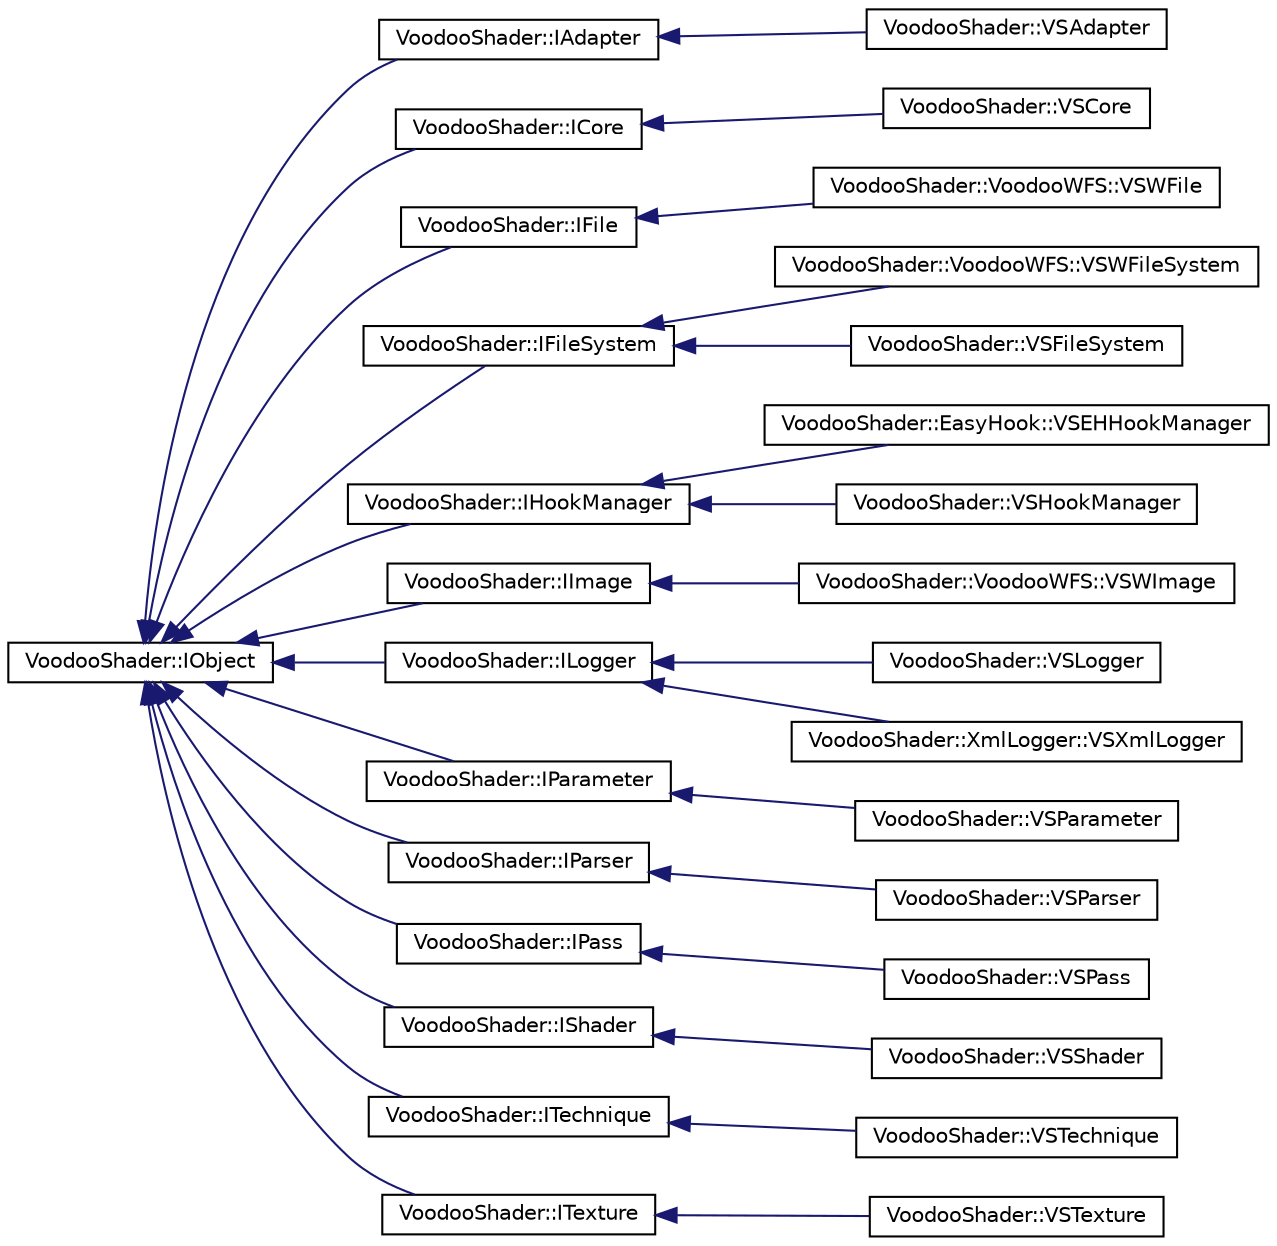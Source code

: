digraph G
{
  edge [fontname="Helvetica",fontsize="10",labelfontname="Helvetica",labelfontsize="10"];
  node [fontname="Helvetica",fontsize="10",shape=record];
  rankdir="LR";
  Node1 [label="VoodooShader::IObject",height=0.2,width=0.4,color="black", fillcolor="white", style="filled",URL="$class_voodoo_shader_1_1_i_object.html",tooltip="Defines a simple interface all Voodoo objects from dynamic modules must inherit."];
  Node1 -> Node2 [dir="back",color="midnightblue",fontsize="10",style="solid",fontname="Helvetica"];
  Node2 [label="VoodooShader::IAdapter",height=0.2,width=0.4,color="black", fillcolor="white", style="filled",URL="$class_voodoo_shader_1_1_i_adapter.html",tooltip="Graphics adapter class, responsible for interfacing the Voodoo core with a given graphics API..."];
  Node2 -> Node3 [dir="back",color="midnightblue",fontsize="10",style="solid",fontname="Helvetica"];
  Node3 [label="VoodooShader::VSAdapter",height=0.2,width=0.4,color="black", fillcolor="white", style="filled",URL="$class_voodoo_shader_1_1_v_s_adapter.html"];
  Node1 -> Node4 [dir="back",color="midnightblue",fontsize="10",style="solid",fontname="Helvetica"];
  Node4 [label="VoodooShader::ICore",height=0.2,width=0.4,color="black", fillcolor="white", style="filled",URL="$class_voodoo_shader_1_1_i_core.html",tooltip="ICore engine class for the Voodoo Shader Framework."];
  Node4 -> Node5 [dir="back",color="midnightblue",fontsize="10",style="solid",fontname="Helvetica"];
  Node5 [label="VoodooShader::VSCore",height=0.2,width=0.4,color="black", fillcolor="white", style="filled",URL="$class_voodoo_shader_1_1_v_s_core.html",tooltip="ICore engine class for the Voodoo Shader Framework."];
  Node1 -> Node6 [dir="back",color="midnightblue",fontsize="10",style="solid",fontname="Helvetica"];
  Node6 [label="VoodooShader::IFile",height=0.2,width=0.4,color="black", fillcolor="white", style="filled",URL="$class_voodoo_shader_1_1_i_file.html"];
  Node6 -> Node7 [dir="back",color="midnightblue",fontsize="10",style="solid",fontname="Helvetica"];
  Node7 [label="VoodooShader::VoodooWFS::VSWFile",height=0.2,width=0.4,color="black", fillcolor="white", style="filled",URL="$class_voodoo_shader_1_1_voodoo_w_f_s_1_1_v_s_w_file.html"];
  Node1 -> Node8 [dir="back",color="midnightblue",fontsize="10",style="solid",fontname="Helvetica"];
  Node8 [label="VoodooShader::IFileSystem",height=0.2,width=0.4,color="black", fillcolor="white", style="filled",URL="$class_voodoo_shader_1_1_i_file_system.html"];
  Node8 -> Node9 [dir="back",color="midnightblue",fontsize="10",style="solid",fontname="Helvetica"];
  Node9 [label="VoodooShader::VoodooWFS::VSWFileSystem",height=0.2,width=0.4,color="black", fillcolor="white", style="filled",URL="$class_voodoo_shader_1_1_voodoo_w_f_s_1_1_v_s_w_file_system.html",tooltip="Provides a unified file management system for loading shaders and other resources."];
  Node8 -> Node10 [dir="back",color="midnightblue",fontsize="10",style="solid",fontname="Helvetica"];
  Node10 [label="VoodooShader::VSFileSystem",height=0.2,width=0.4,color="black", fillcolor="white", style="filled",URL="$class_voodoo_shader_1_1_v_s_file_system.html"];
  Node1 -> Node11 [dir="back",color="midnightblue",fontsize="10",style="solid",fontname="Helvetica"];
  Node11 [label="VoodooShader::IHookManager",height=0.2,width=0.4,color="black", fillcolor="white", style="filled",URL="$class_voodoo_shader_1_1_i_hook_manager.html",tooltip="Defines the interface for handling function-level hooks, redirecting existing functions and calls int..."];
  Node11 -> Node12 [dir="back",color="midnightblue",fontsize="10",style="solid",fontname="Helvetica"];
  Node12 [label="VoodooShader::EasyHook::VSEHHookManager",height=0.2,width=0.4,color="black", fillcolor="white", style="filled",URL="$class_voodoo_shader_1_1_easy_hook_1_1_v_s_e_h_hook_manager.html",tooltip="Handles function-level hooks, redirecting function calls into new locations."];
  Node11 -> Node13 [dir="back",color="midnightblue",fontsize="10",style="solid",fontname="Helvetica"];
  Node13 [label="VoodooShader::VSHookManager",height=0.2,width=0.4,color="black", fillcolor="white", style="filled",URL="$class_voodoo_shader_1_1_v_s_hook_manager.html"];
  Node1 -> Node14 [dir="back",color="midnightblue",fontsize="10",style="solid",fontname="Helvetica"];
  Node14 [label="VoodooShader::IImage",height=0.2,width=0.4,color="black", fillcolor="white", style="filled",URL="$class_voodoo_shader_1_1_i_image.html"];
  Node14 -> Node15 [dir="back",color="midnightblue",fontsize="10",style="solid",fontname="Helvetica"];
  Node15 [label="VoodooShader::VoodooWFS::VSWImage",height=0.2,width=0.4,color="black", fillcolor="white", style="filled",URL="$class_voodoo_shader_1_1_voodoo_w_f_s_1_1_v_s_w_image.html",tooltip="Provides image loading, using the DevIL library."];
  Node1 -> Node16 [dir="back",color="midnightblue",fontsize="10",style="solid",fontname="Helvetica"];
  Node16 [label="VoodooShader::ILogger",height=0.2,width=0.4,color="black", fillcolor="white", style="filled",URL="$class_voodoo_shader_1_1_i_logger.html",tooltip="Defines the interface for a Logger class."];
  Node16 -> Node17 [dir="back",color="midnightblue",fontsize="10",style="solid",fontname="Helvetica"];
  Node17 [label="VoodooShader::VSLogger",height=0.2,width=0.4,color="black", fillcolor="white", style="filled",URL="$class_voodoo_shader_1_1_v_s_logger.html"];
  Node16 -> Node18 [dir="back",color="midnightblue",fontsize="10",style="solid",fontname="Helvetica"];
  Node18 [label="VoodooShader::XmlLogger::VSXmlLogger",height=0.2,width=0.4,color="black", fillcolor="white", style="filled",URL="$class_voodoo_shader_1_1_xml_logger_1_1_v_s_xml_logger.html",tooltip="Xml logger class, writes neatly formatted logs for use with the log viewer."];
  Node1 -> Node19 [dir="back",color="midnightblue",fontsize="10",style="solid",fontname="Helvetica"];
  Node19 [label="VoodooShader::IParameter",height=0.2,width=0.4,color="black", fillcolor="white", style="filled",URL="$class_voodoo_shader_1_1_i_parameter.html"];
  Node19 -> Node20 [dir="back",color="midnightblue",fontsize="10",style="solid",fontname="Helvetica"];
  Node20 [label="VoodooShader::VSParameter",height=0.2,width=0.4,color="black", fillcolor="white", style="filled",URL="$class_voodoo_shader_1_1_v_s_parameter.html"];
  Node1 -> Node21 [dir="back",color="midnightblue",fontsize="10",style="solid",fontname="Helvetica"];
  Node21 [label="VoodooShader::IParser",height=0.2,width=0.4,color="black", fillcolor="white", style="filled",URL="$class_voodoo_shader_1_1_i_parser.html",tooltip="Provides extensive variable handling and string parsing."];
  Node21 -> Node22 [dir="back",color="midnightblue",fontsize="10",style="solid",fontname="Helvetica"];
  Node22 [label="VoodooShader::VSParser",height=0.2,width=0.4,color="black", fillcolor="white", style="filled",URL="$class_voodoo_shader_1_1_v_s_parser.html"];
  Node1 -> Node23 [dir="back",color="midnightblue",fontsize="10",style="solid",fontname="Helvetica"];
  Node23 [label="VoodooShader::IPass",height=0.2,width=0.4,color="black", fillcolor="white", style="filled",URL="$class_voodoo_shader_1_1_i_pass.html",tooltip="Each IPass contains a single set of programs, each operating on a different stage of the render pipel..."];
  Node23 -> Node24 [dir="back",color="midnightblue",fontsize="10",style="solid",fontname="Helvetica"];
  Node24 [label="VoodooShader::VSPass",height=0.2,width=0.4,color="black", fillcolor="white", style="filled",URL="$class_voodoo_shader_1_1_v_s_pass.html"];
  Node1 -> Node25 [dir="back",color="midnightblue",fontsize="10",style="solid",fontname="Helvetica"];
  Node25 [label="VoodooShader::IShader",height=0.2,width=0.4,color="black", fillcolor="white", style="filled",URL="$class_voodoo_shader_1_1_i_shader.html",tooltip="Complete shader class, managing techniques, passes and metadata."];
  Node25 -> Node26 [dir="back",color="midnightblue",fontsize="10",style="solid",fontname="Helvetica"];
  Node26 [label="VoodooShader::VSShader",height=0.2,width=0.4,color="black", fillcolor="white", style="filled",URL="$class_voodoo_shader_1_1_v_s_shader.html"];
  Node1 -> Node27 [dir="back",color="midnightblue",fontsize="10",style="solid",fontname="Helvetica"];
  Node27 [label="VoodooShader::ITechnique",height=0.2,width=0.4,color="black", fillcolor="white", style="filled",URL="$class_voodoo_shader_1_1_i_technique.html",tooltip="Contains a set of passes, designed to be used sequentially to create a shader effect."];
  Node27 -> Node28 [dir="back",color="midnightblue",fontsize="10",style="solid",fontname="Helvetica"];
  Node28 [label="VoodooShader::VSTechnique",height=0.2,width=0.4,color="black", fillcolor="white", style="filled",URL="$class_voodoo_shader_1_1_v_s_technique.html"];
  Node1 -> Node29 [dir="back",color="midnightblue",fontsize="10",style="solid",fontname="Helvetica"];
  Node29 [label="VoodooShader::ITexture",height=0.2,width=0.4,color="black", fillcolor="white", style="filled",URL="$class_voodoo_shader_1_1_i_texture.html",tooltip="Contains a hardware texture, for use with Voodoo shaders and effects."];
  Node29 -> Node30 [dir="back",color="midnightblue",fontsize="10",style="solid",fontname="Helvetica"];
  Node30 [label="VoodooShader::VSTexture",height=0.2,width=0.4,color="black", fillcolor="white", style="filled",URL="$class_voodoo_shader_1_1_v_s_texture.html"];
}
